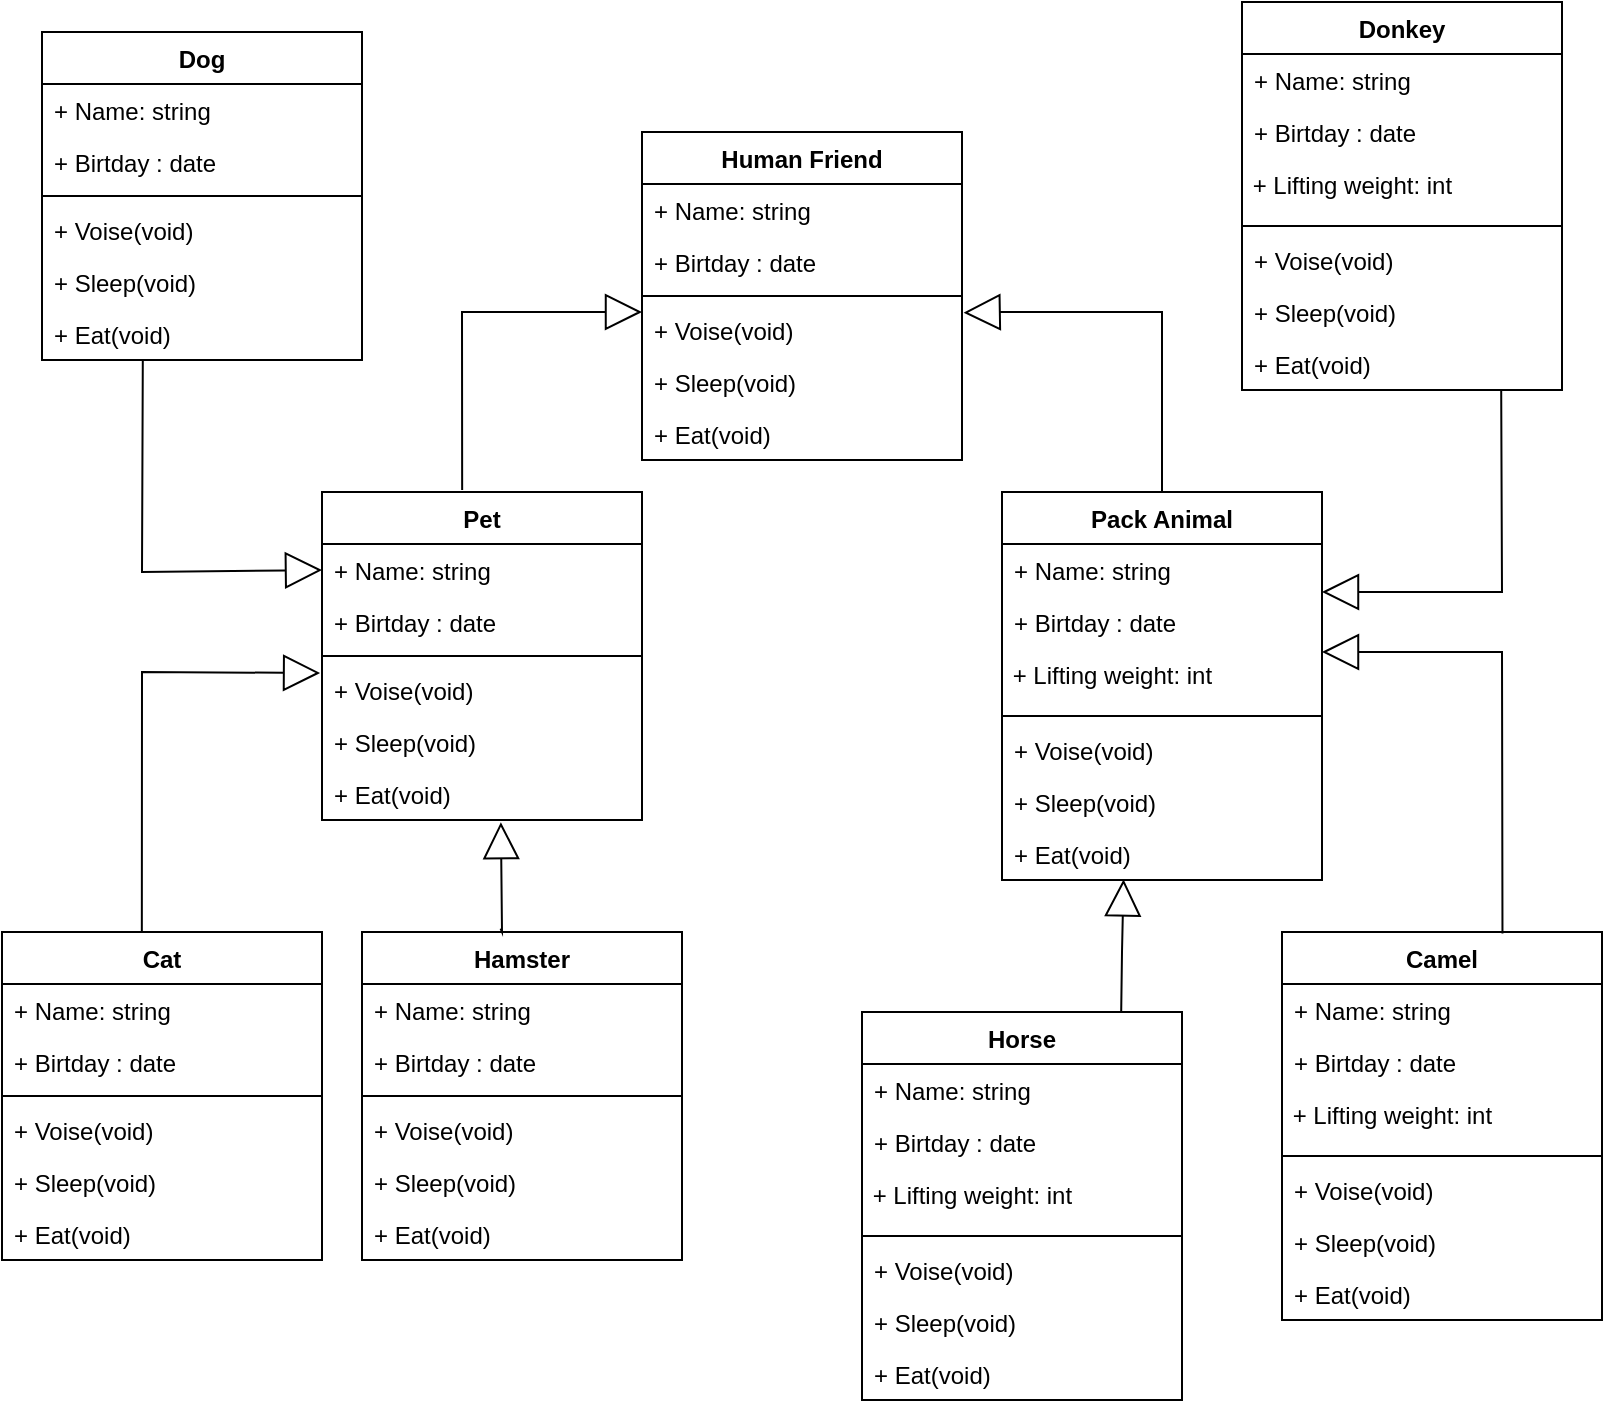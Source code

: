 <mxfile version="20.2.3" type="device"><diagram id="BELFeRx8ITS7L0INtMgh" name="Страница 1"><mxGraphModel dx="1296" dy="1018" grid="1" gridSize="10" guides="1" tooltips="1" connect="1" arrows="1" fold="1" page="1" pageScale="1" pageWidth="827" pageHeight="1169" math="0" shadow="0"><root><mxCell id="0"/><mxCell id="1" parent="0"/><mxCell id="L2nFu-p_jKRek-6cEa3V-8" value="Human Friend" style="swimlane;fontStyle=1;align=center;verticalAlign=top;childLayout=stackLayout;horizontal=1;startSize=26;horizontalStack=0;resizeParent=1;resizeParentMax=0;resizeLast=0;collapsible=1;marginBottom=0;" vertex="1" parent="1"><mxGeometry x="320" y="90" width="160" height="164" as="geometry"/></mxCell><mxCell id="L2nFu-p_jKRek-6cEa3V-9" value="+ Name: string" style="text;strokeColor=none;fillColor=none;align=left;verticalAlign=top;spacingLeft=4;spacingRight=4;overflow=hidden;rotatable=0;points=[[0,0.5],[1,0.5]];portConstraint=eastwest;" vertex="1" parent="L2nFu-p_jKRek-6cEa3V-8"><mxGeometry y="26" width="160" height="26" as="geometry"/></mxCell><mxCell id="L2nFu-p_jKRek-6cEa3V-10" value="+ Birtday : date" style="text;strokeColor=none;fillColor=none;align=left;verticalAlign=top;spacingLeft=4;spacingRight=4;overflow=hidden;rotatable=0;points=[[0,0.5],[1,0.5]];portConstraint=eastwest;" vertex="1" parent="L2nFu-p_jKRek-6cEa3V-8"><mxGeometry y="52" width="160" height="26" as="geometry"/></mxCell><mxCell id="L2nFu-p_jKRek-6cEa3V-11" value="" style="line;strokeWidth=1;fillColor=none;align=left;verticalAlign=middle;spacingTop=-1;spacingLeft=3;spacingRight=3;rotatable=0;labelPosition=right;points=[];portConstraint=eastwest;" vertex="1" parent="L2nFu-p_jKRek-6cEa3V-8"><mxGeometry y="78" width="160" height="8" as="geometry"/></mxCell><mxCell id="L2nFu-p_jKRek-6cEa3V-12" value="" style="endArrow=block;endSize=16;endFill=0;html=1;rounded=0;exitX=0.438;exitY=-0.006;exitDx=0;exitDy=0;exitPerimeter=0;" edge="1" parent="L2nFu-p_jKRek-6cEa3V-8" source="L2nFu-p_jKRek-6cEa3V-16"><mxGeometry x="0.665" y="-30" width="160" relative="1" as="geometry"><mxPoint x="-160" y="90" as="sourcePoint"/><mxPoint y="90" as="targetPoint"/><Array as="points"><mxPoint x="-90" y="90"/></Array><mxPoint as="offset"/></mxGeometry></mxCell><mxCell id="L2nFu-p_jKRek-6cEa3V-13" value="+ Voise(void)" style="text;strokeColor=none;fillColor=none;align=left;verticalAlign=top;spacingLeft=4;spacingRight=4;overflow=hidden;rotatable=0;points=[[0,0.5],[1,0.5]];portConstraint=eastwest;" vertex="1" parent="L2nFu-p_jKRek-6cEa3V-8"><mxGeometry y="86" width="160" height="26" as="geometry"/></mxCell><mxCell id="L2nFu-p_jKRek-6cEa3V-14" value="+ Sleep(void)" style="text;strokeColor=none;fillColor=none;align=left;verticalAlign=top;spacingLeft=4;spacingRight=4;overflow=hidden;rotatable=0;points=[[0,0.5],[1,0.5]];portConstraint=eastwest;" vertex="1" parent="L2nFu-p_jKRek-6cEa3V-8"><mxGeometry y="112" width="160" height="26" as="geometry"/></mxCell><mxCell id="L2nFu-p_jKRek-6cEa3V-15" value="+ Eat(void)" style="text;strokeColor=none;fillColor=none;align=left;verticalAlign=top;spacingLeft=4;spacingRight=4;overflow=hidden;rotatable=0;points=[[0,0.5],[1,0.5]];portConstraint=eastwest;" vertex="1" parent="L2nFu-p_jKRek-6cEa3V-8"><mxGeometry y="138" width="160" height="26" as="geometry"/></mxCell><mxCell id="L2nFu-p_jKRek-6cEa3V-16" value="Pet" style="swimlane;fontStyle=1;align=center;verticalAlign=top;childLayout=stackLayout;horizontal=1;startSize=26;horizontalStack=0;resizeParent=1;resizeParentMax=0;resizeLast=0;collapsible=1;marginBottom=0;" vertex="1" parent="1"><mxGeometry x="160" y="270" width="160" height="164" as="geometry"/></mxCell><mxCell id="L2nFu-p_jKRek-6cEa3V-17" value="+ Name: string" style="text;strokeColor=none;fillColor=none;align=left;verticalAlign=top;spacingLeft=4;spacingRight=4;overflow=hidden;rotatable=0;points=[[0,0.5],[1,0.5]];portConstraint=eastwest;" vertex="1" parent="L2nFu-p_jKRek-6cEa3V-16"><mxGeometry y="26" width="160" height="26" as="geometry"/></mxCell><mxCell id="L2nFu-p_jKRek-6cEa3V-18" value="+ Birtday : date" style="text;strokeColor=none;fillColor=none;align=left;verticalAlign=top;spacingLeft=4;spacingRight=4;overflow=hidden;rotatable=0;points=[[0,0.5],[1,0.5]];portConstraint=eastwest;" vertex="1" parent="L2nFu-p_jKRek-6cEa3V-16"><mxGeometry y="52" width="160" height="26" as="geometry"/></mxCell><mxCell id="L2nFu-p_jKRek-6cEa3V-19" value="" style="line;strokeWidth=1;fillColor=none;align=left;verticalAlign=middle;spacingTop=-1;spacingLeft=3;spacingRight=3;rotatable=0;labelPosition=right;points=[];portConstraint=eastwest;" vertex="1" parent="L2nFu-p_jKRek-6cEa3V-16"><mxGeometry y="78" width="160" height="8" as="geometry"/></mxCell><mxCell id="L2nFu-p_jKRek-6cEa3V-20" value="+ Voise(void)" style="text;strokeColor=none;fillColor=none;align=left;verticalAlign=top;spacingLeft=4;spacingRight=4;overflow=hidden;rotatable=0;points=[[0,0.5],[1,0.5]];portConstraint=eastwest;" vertex="1" parent="L2nFu-p_jKRek-6cEa3V-16"><mxGeometry y="86" width="160" height="26" as="geometry"/></mxCell><mxCell id="L2nFu-p_jKRek-6cEa3V-21" value="+ Sleep(void)" style="text;strokeColor=none;fillColor=none;align=left;verticalAlign=top;spacingLeft=4;spacingRight=4;overflow=hidden;rotatable=0;points=[[0,0.5],[1,0.5]];portConstraint=eastwest;" vertex="1" parent="L2nFu-p_jKRek-6cEa3V-16"><mxGeometry y="112" width="160" height="26" as="geometry"/></mxCell><mxCell id="L2nFu-p_jKRek-6cEa3V-22" value="+ Eat(void)" style="text;strokeColor=none;fillColor=none;align=left;verticalAlign=top;spacingLeft=4;spacingRight=4;overflow=hidden;rotatable=0;points=[[0,0.5],[1,0.5]];portConstraint=eastwest;" vertex="1" parent="L2nFu-p_jKRek-6cEa3V-16"><mxGeometry y="138" width="160" height="26" as="geometry"/></mxCell><mxCell id="L2nFu-p_jKRek-6cEa3V-23" value="Pack Animal" style="swimlane;fontStyle=1;align=center;verticalAlign=top;childLayout=stackLayout;horizontal=1;startSize=26;horizontalStack=0;resizeParent=1;resizeParentMax=0;resizeLast=0;collapsible=1;marginBottom=0;" vertex="1" parent="1"><mxGeometry x="500" y="270" width="160" height="194" as="geometry"/></mxCell><mxCell id="L2nFu-p_jKRek-6cEa3V-24" value="+ Name: string" style="text;strokeColor=none;fillColor=none;align=left;verticalAlign=top;spacingLeft=4;spacingRight=4;overflow=hidden;rotatable=0;points=[[0,0.5],[1,0.5]];portConstraint=eastwest;" vertex="1" parent="L2nFu-p_jKRek-6cEa3V-23"><mxGeometry y="26" width="160" height="26" as="geometry"/></mxCell><mxCell id="L2nFu-p_jKRek-6cEa3V-25" value="+ Birtday : date" style="text;strokeColor=none;fillColor=none;align=left;verticalAlign=top;spacingLeft=4;spacingRight=4;overflow=hidden;rotatable=0;points=[[0,0.5],[1,0.5]];portConstraint=eastwest;" vertex="1" parent="L2nFu-p_jKRek-6cEa3V-23"><mxGeometry y="52" width="160" height="26" as="geometry"/></mxCell><mxCell id="L2nFu-p_jKRek-6cEa3V-26" value="&amp;nbsp;+ Lifting weight: int" style="text;whiteSpace=wrap;html=1;" vertex="1" parent="L2nFu-p_jKRek-6cEa3V-23"><mxGeometry y="78" width="160" height="30" as="geometry"/></mxCell><mxCell id="L2nFu-p_jKRek-6cEa3V-27" value="" style="line;strokeWidth=1;fillColor=none;align=left;verticalAlign=middle;spacingTop=-1;spacingLeft=3;spacingRight=3;rotatable=0;labelPosition=right;points=[];portConstraint=eastwest;" vertex="1" parent="L2nFu-p_jKRek-6cEa3V-23"><mxGeometry y="108" width="160" height="8" as="geometry"/></mxCell><mxCell id="L2nFu-p_jKRek-6cEa3V-28" value="+ Voise(void)" style="text;strokeColor=none;fillColor=none;align=left;verticalAlign=top;spacingLeft=4;spacingRight=4;overflow=hidden;rotatable=0;points=[[0,0.5],[1,0.5]];portConstraint=eastwest;" vertex="1" parent="L2nFu-p_jKRek-6cEa3V-23"><mxGeometry y="116" width="160" height="26" as="geometry"/></mxCell><mxCell id="L2nFu-p_jKRek-6cEa3V-29" value="+ Sleep(void)" style="text;strokeColor=none;fillColor=none;align=left;verticalAlign=top;spacingLeft=4;spacingRight=4;overflow=hidden;rotatable=0;points=[[0,0.5],[1,0.5]];portConstraint=eastwest;" vertex="1" parent="L2nFu-p_jKRek-6cEa3V-23"><mxGeometry y="142" width="160" height="26" as="geometry"/></mxCell><mxCell id="L2nFu-p_jKRek-6cEa3V-30" value="+ Eat(void)" style="text;strokeColor=none;fillColor=none;align=left;verticalAlign=top;spacingLeft=4;spacingRight=4;overflow=hidden;rotatable=0;points=[[0,0.5],[1,0.5]];portConstraint=eastwest;" vertex="1" parent="L2nFu-p_jKRek-6cEa3V-23"><mxGeometry y="168" width="160" height="26" as="geometry"/></mxCell><mxCell id="L2nFu-p_jKRek-6cEa3V-31" value="" style="endArrow=block;endSize=16;endFill=0;html=1;rounded=0;entryX=1.005;entryY=0.166;entryDx=0;entryDy=0;entryPerimeter=0;exitX=0.5;exitY=0;exitDx=0;exitDy=0;" edge="1" parent="1" source="L2nFu-p_jKRek-6cEa3V-23" target="L2nFu-p_jKRek-6cEa3V-13"><mxGeometry x="0.413" y="-1" width="160" relative="1" as="geometry"><mxPoint x="630" y="290" as="sourcePoint"/><mxPoint x="700" y="140" as="targetPoint"/><Array as="points"><mxPoint x="580" y="230"/><mxPoint x="580" y="210"/><mxPoint x="580" y="180"/><mxPoint x="500" y="180"/></Array><mxPoint as="offset"/></mxGeometry></mxCell><mxCell id="L2nFu-p_jKRek-6cEa3V-32" value="Dog" style="swimlane;fontStyle=1;align=center;verticalAlign=top;childLayout=stackLayout;horizontal=1;startSize=26;horizontalStack=0;resizeParent=1;resizeParentMax=0;resizeLast=0;collapsible=1;marginBottom=0;" vertex="1" parent="1"><mxGeometry x="20" y="40" width="160" height="164" as="geometry"/></mxCell><mxCell id="L2nFu-p_jKRek-6cEa3V-33" value="+ Name: string" style="text;strokeColor=none;fillColor=none;align=left;verticalAlign=top;spacingLeft=4;spacingRight=4;overflow=hidden;rotatable=0;points=[[0,0.5],[1,0.5]];portConstraint=eastwest;" vertex="1" parent="L2nFu-p_jKRek-6cEa3V-32"><mxGeometry y="26" width="160" height="26" as="geometry"/></mxCell><mxCell id="L2nFu-p_jKRek-6cEa3V-34" value="+ Birtday : date" style="text;strokeColor=none;fillColor=none;align=left;verticalAlign=top;spacingLeft=4;spacingRight=4;overflow=hidden;rotatable=0;points=[[0,0.5],[1,0.5]];portConstraint=eastwest;" vertex="1" parent="L2nFu-p_jKRek-6cEa3V-32"><mxGeometry y="52" width="160" height="26" as="geometry"/></mxCell><mxCell id="L2nFu-p_jKRek-6cEa3V-35" value="" style="line;strokeWidth=1;fillColor=none;align=left;verticalAlign=middle;spacingTop=-1;spacingLeft=3;spacingRight=3;rotatable=0;labelPosition=right;points=[];portConstraint=eastwest;" vertex="1" parent="L2nFu-p_jKRek-6cEa3V-32"><mxGeometry y="78" width="160" height="8" as="geometry"/></mxCell><mxCell id="L2nFu-p_jKRek-6cEa3V-36" value="+ Voise(void)" style="text;strokeColor=none;fillColor=none;align=left;verticalAlign=top;spacingLeft=4;spacingRight=4;overflow=hidden;rotatable=0;points=[[0,0.5],[1,0.5]];portConstraint=eastwest;" vertex="1" parent="L2nFu-p_jKRek-6cEa3V-32"><mxGeometry y="86" width="160" height="26" as="geometry"/></mxCell><mxCell id="L2nFu-p_jKRek-6cEa3V-37" value="+ Sleep(void)" style="text;strokeColor=none;fillColor=none;align=left;verticalAlign=top;spacingLeft=4;spacingRight=4;overflow=hidden;rotatable=0;points=[[0,0.5],[1,0.5]];portConstraint=eastwest;" vertex="1" parent="L2nFu-p_jKRek-6cEa3V-32"><mxGeometry y="112" width="160" height="26" as="geometry"/></mxCell><mxCell id="L2nFu-p_jKRek-6cEa3V-38" value="+ Eat(void)" style="text;strokeColor=none;fillColor=none;align=left;verticalAlign=top;spacingLeft=4;spacingRight=4;overflow=hidden;rotatable=0;points=[[0,0.5],[1,0.5]];portConstraint=eastwest;" vertex="1" parent="L2nFu-p_jKRek-6cEa3V-32"><mxGeometry y="138" width="160" height="26" as="geometry"/></mxCell><mxCell id="L2nFu-p_jKRek-6cEa3V-39" value="Cat" style="swimlane;fontStyle=1;align=center;verticalAlign=top;childLayout=stackLayout;horizontal=1;startSize=26;horizontalStack=0;resizeParent=1;resizeParentMax=0;resizeLast=0;collapsible=1;marginBottom=0;" vertex="1" parent="1"><mxGeometry y="490" width="160" height="164" as="geometry"/></mxCell><mxCell id="L2nFu-p_jKRek-6cEa3V-40" value="+ Name: string" style="text;strokeColor=none;fillColor=none;align=left;verticalAlign=top;spacingLeft=4;spacingRight=4;overflow=hidden;rotatable=0;points=[[0,0.5],[1,0.5]];portConstraint=eastwest;" vertex="1" parent="L2nFu-p_jKRek-6cEa3V-39"><mxGeometry y="26" width="160" height="26" as="geometry"/></mxCell><mxCell id="L2nFu-p_jKRek-6cEa3V-41" value="+ Birtday : date" style="text;strokeColor=none;fillColor=none;align=left;verticalAlign=top;spacingLeft=4;spacingRight=4;overflow=hidden;rotatable=0;points=[[0,0.5],[1,0.5]];portConstraint=eastwest;" vertex="1" parent="L2nFu-p_jKRek-6cEa3V-39"><mxGeometry y="52" width="160" height="26" as="geometry"/></mxCell><mxCell id="L2nFu-p_jKRek-6cEa3V-42" value="" style="line;strokeWidth=1;fillColor=none;align=left;verticalAlign=middle;spacingTop=-1;spacingLeft=3;spacingRight=3;rotatable=0;labelPosition=right;points=[];portConstraint=eastwest;" vertex="1" parent="L2nFu-p_jKRek-6cEa3V-39"><mxGeometry y="78" width="160" height="8" as="geometry"/></mxCell><mxCell id="L2nFu-p_jKRek-6cEa3V-43" value="+ Voise(void)" style="text;strokeColor=none;fillColor=none;align=left;verticalAlign=top;spacingLeft=4;spacingRight=4;overflow=hidden;rotatable=0;points=[[0,0.5],[1,0.5]];portConstraint=eastwest;" vertex="1" parent="L2nFu-p_jKRek-6cEa3V-39"><mxGeometry y="86" width="160" height="26" as="geometry"/></mxCell><mxCell id="L2nFu-p_jKRek-6cEa3V-44" value="+ Sleep(void)" style="text;strokeColor=none;fillColor=none;align=left;verticalAlign=top;spacingLeft=4;spacingRight=4;overflow=hidden;rotatable=0;points=[[0,0.5],[1,0.5]];portConstraint=eastwest;" vertex="1" parent="L2nFu-p_jKRek-6cEa3V-39"><mxGeometry y="112" width="160" height="26" as="geometry"/></mxCell><mxCell id="L2nFu-p_jKRek-6cEa3V-45" value="+ Eat(void)" style="text;strokeColor=none;fillColor=none;align=left;verticalAlign=top;spacingLeft=4;spacingRight=4;overflow=hidden;rotatable=0;points=[[0,0.5],[1,0.5]];portConstraint=eastwest;" vertex="1" parent="L2nFu-p_jKRek-6cEa3V-39"><mxGeometry y="138" width="160" height="26" as="geometry"/></mxCell><mxCell id="L2nFu-p_jKRek-6cEa3V-46" value="Hamster" style="swimlane;fontStyle=1;align=center;verticalAlign=top;childLayout=stackLayout;horizontal=1;startSize=26;horizontalStack=0;resizeParent=1;resizeParentMax=0;resizeLast=0;collapsible=1;marginBottom=0;" vertex="1" parent="1"><mxGeometry x="180" y="490" width="160" height="164" as="geometry"/></mxCell><mxCell id="L2nFu-p_jKRek-6cEa3V-47" value="+ Name: string" style="text;strokeColor=none;fillColor=none;align=left;verticalAlign=top;spacingLeft=4;spacingRight=4;overflow=hidden;rotatable=0;points=[[0,0.5],[1,0.5]];portConstraint=eastwest;" vertex="1" parent="L2nFu-p_jKRek-6cEa3V-46"><mxGeometry y="26" width="160" height="26" as="geometry"/></mxCell><mxCell id="L2nFu-p_jKRek-6cEa3V-48" value="+ Birtday : date" style="text;strokeColor=none;fillColor=none;align=left;verticalAlign=top;spacingLeft=4;spacingRight=4;overflow=hidden;rotatable=0;points=[[0,0.5],[1,0.5]];portConstraint=eastwest;" vertex="1" parent="L2nFu-p_jKRek-6cEa3V-46"><mxGeometry y="52" width="160" height="26" as="geometry"/></mxCell><mxCell id="L2nFu-p_jKRek-6cEa3V-49" value="" style="line;strokeWidth=1;fillColor=none;align=left;verticalAlign=middle;spacingTop=-1;spacingLeft=3;spacingRight=3;rotatable=0;labelPosition=right;points=[];portConstraint=eastwest;" vertex="1" parent="L2nFu-p_jKRek-6cEa3V-46"><mxGeometry y="78" width="160" height="8" as="geometry"/></mxCell><mxCell id="L2nFu-p_jKRek-6cEa3V-50" value="+ Voise(void)" style="text;strokeColor=none;fillColor=none;align=left;verticalAlign=top;spacingLeft=4;spacingRight=4;overflow=hidden;rotatable=0;points=[[0,0.5],[1,0.5]];portConstraint=eastwest;" vertex="1" parent="L2nFu-p_jKRek-6cEa3V-46"><mxGeometry y="86" width="160" height="26" as="geometry"/></mxCell><mxCell id="L2nFu-p_jKRek-6cEa3V-51" value="+ Sleep(void)" style="text;strokeColor=none;fillColor=none;align=left;verticalAlign=top;spacingLeft=4;spacingRight=4;overflow=hidden;rotatable=0;points=[[0,0.5],[1,0.5]];portConstraint=eastwest;" vertex="1" parent="L2nFu-p_jKRek-6cEa3V-46"><mxGeometry y="112" width="160" height="26" as="geometry"/></mxCell><mxCell id="L2nFu-p_jKRek-6cEa3V-52" value="+ Eat(void)" style="text;strokeColor=none;fillColor=none;align=left;verticalAlign=top;spacingLeft=4;spacingRight=4;overflow=hidden;rotatable=0;points=[[0,0.5],[1,0.5]];portConstraint=eastwest;" vertex="1" parent="L2nFu-p_jKRek-6cEa3V-46"><mxGeometry y="138" width="160" height="26" as="geometry"/></mxCell><mxCell id="L2nFu-p_jKRek-6cEa3V-53" value="Camel" style="swimlane;fontStyle=1;align=center;verticalAlign=top;childLayout=stackLayout;horizontal=1;startSize=26;horizontalStack=0;resizeParent=1;resizeParentMax=0;resizeLast=0;collapsible=1;marginBottom=0;" vertex="1" parent="1"><mxGeometry x="640" y="490" width="160" height="194" as="geometry"/></mxCell><mxCell id="L2nFu-p_jKRek-6cEa3V-54" value="+ Name: string" style="text;strokeColor=none;fillColor=none;align=left;verticalAlign=top;spacingLeft=4;spacingRight=4;overflow=hidden;rotatable=0;points=[[0,0.5],[1,0.5]];portConstraint=eastwest;" vertex="1" parent="L2nFu-p_jKRek-6cEa3V-53"><mxGeometry y="26" width="160" height="26" as="geometry"/></mxCell><mxCell id="L2nFu-p_jKRek-6cEa3V-55" value="+ Birtday : date" style="text;strokeColor=none;fillColor=none;align=left;verticalAlign=top;spacingLeft=4;spacingRight=4;overflow=hidden;rotatable=0;points=[[0,0.5],[1,0.5]];portConstraint=eastwest;" vertex="1" parent="L2nFu-p_jKRek-6cEa3V-53"><mxGeometry y="52" width="160" height="26" as="geometry"/></mxCell><mxCell id="L2nFu-p_jKRek-6cEa3V-56" value="&amp;nbsp;+ Lifting weight: int" style="text;whiteSpace=wrap;html=1;" vertex="1" parent="L2nFu-p_jKRek-6cEa3V-53"><mxGeometry y="78" width="160" height="30" as="geometry"/></mxCell><mxCell id="L2nFu-p_jKRek-6cEa3V-57" value="" style="line;strokeWidth=1;fillColor=none;align=left;verticalAlign=middle;spacingTop=-1;spacingLeft=3;spacingRight=3;rotatable=0;labelPosition=right;points=[];portConstraint=eastwest;" vertex="1" parent="L2nFu-p_jKRek-6cEa3V-53"><mxGeometry y="108" width="160" height="8" as="geometry"/></mxCell><mxCell id="L2nFu-p_jKRek-6cEa3V-58" value="+ Voise(void)" style="text;strokeColor=none;fillColor=none;align=left;verticalAlign=top;spacingLeft=4;spacingRight=4;overflow=hidden;rotatable=0;points=[[0,0.5],[1,0.5]];portConstraint=eastwest;" vertex="1" parent="L2nFu-p_jKRek-6cEa3V-53"><mxGeometry y="116" width="160" height="26" as="geometry"/></mxCell><mxCell id="L2nFu-p_jKRek-6cEa3V-59" value="+ Sleep(void)" style="text;strokeColor=none;fillColor=none;align=left;verticalAlign=top;spacingLeft=4;spacingRight=4;overflow=hidden;rotatable=0;points=[[0,0.5],[1,0.5]];portConstraint=eastwest;" vertex="1" parent="L2nFu-p_jKRek-6cEa3V-53"><mxGeometry y="142" width="160" height="26" as="geometry"/></mxCell><mxCell id="L2nFu-p_jKRek-6cEa3V-60" value="+ Eat(void)" style="text;strokeColor=none;fillColor=none;align=left;verticalAlign=top;spacingLeft=4;spacingRight=4;overflow=hidden;rotatable=0;points=[[0,0.5],[1,0.5]];portConstraint=eastwest;" vertex="1" parent="L2nFu-p_jKRek-6cEa3V-53"><mxGeometry y="168" width="160" height="26" as="geometry"/></mxCell><mxCell id="L2nFu-p_jKRek-6cEa3V-61" value="Horse" style="swimlane;fontStyle=1;align=center;verticalAlign=top;childLayout=stackLayout;horizontal=1;startSize=26;horizontalStack=0;resizeParent=1;resizeParentMax=0;resizeLast=0;collapsible=1;marginBottom=0;" vertex="1" parent="1"><mxGeometry x="430" y="530" width="160" height="194" as="geometry"/></mxCell><mxCell id="L2nFu-p_jKRek-6cEa3V-62" value="+ Name: string" style="text;strokeColor=none;fillColor=none;align=left;verticalAlign=top;spacingLeft=4;spacingRight=4;overflow=hidden;rotatable=0;points=[[0,0.5],[1,0.5]];portConstraint=eastwest;" vertex="1" parent="L2nFu-p_jKRek-6cEa3V-61"><mxGeometry y="26" width="160" height="26" as="geometry"/></mxCell><mxCell id="L2nFu-p_jKRek-6cEa3V-63" value="+ Birtday : date" style="text;strokeColor=none;fillColor=none;align=left;verticalAlign=top;spacingLeft=4;spacingRight=4;overflow=hidden;rotatable=0;points=[[0,0.5],[1,0.5]];portConstraint=eastwest;" vertex="1" parent="L2nFu-p_jKRek-6cEa3V-61"><mxGeometry y="52" width="160" height="26" as="geometry"/></mxCell><mxCell id="L2nFu-p_jKRek-6cEa3V-64" value="&amp;nbsp;+ Lifting weight: int" style="text;whiteSpace=wrap;html=1;" vertex="1" parent="L2nFu-p_jKRek-6cEa3V-61"><mxGeometry y="78" width="160" height="30" as="geometry"/></mxCell><mxCell id="L2nFu-p_jKRek-6cEa3V-65" value="" style="line;strokeWidth=1;fillColor=none;align=left;verticalAlign=middle;spacingTop=-1;spacingLeft=3;spacingRight=3;rotatable=0;labelPosition=right;points=[];portConstraint=eastwest;" vertex="1" parent="L2nFu-p_jKRek-6cEa3V-61"><mxGeometry y="108" width="160" height="8" as="geometry"/></mxCell><mxCell id="L2nFu-p_jKRek-6cEa3V-66" value="+ Voise(void)" style="text;strokeColor=none;fillColor=none;align=left;verticalAlign=top;spacingLeft=4;spacingRight=4;overflow=hidden;rotatable=0;points=[[0,0.5],[1,0.5]];portConstraint=eastwest;" vertex="1" parent="L2nFu-p_jKRek-6cEa3V-61"><mxGeometry y="116" width="160" height="26" as="geometry"/></mxCell><mxCell id="L2nFu-p_jKRek-6cEa3V-67" value="+ Sleep(void)" style="text;strokeColor=none;fillColor=none;align=left;verticalAlign=top;spacingLeft=4;spacingRight=4;overflow=hidden;rotatable=0;points=[[0,0.5],[1,0.5]];portConstraint=eastwest;" vertex="1" parent="L2nFu-p_jKRek-6cEa3V-61"><mxGeometry y="142" width="160" height="26" as="geometry"/></mxCell><mxCell id="L2nFu-p_jKRek-6cEa3V-68" value="+ Eat(void)" style="text;strokeColor=none;fillColor=none;align=left;verticalAlign=top;spacingLeft=4;spacingRight=4;overflow=hidden;rotatable=0;points=[[0,0.5],[1,0.5]];portConstraint=eastwest;" vertex="1" parent="L2nFu-p_jKRek-6cEa3V-61"><mxGeometry y="168" width="160" height="26" as="geometry"/></mxCell><mxCell id="L2nFu-p_jKRek-6cEa3V-69" value="Donkey" style="swimlane;fontStyle=1;align=center;verticalAlign=top;childLayout=stackLayout;horizontal=1;startSize=26;horizontalStack=0;resizeParent=1;resizeParentMax=0;resizeLast=0;collapsible=1;marginBottom=0;" vertex="1" parent="1"><mxGeometry x="620" y="25" width="160" height="194" as="geometry"/></mxCell><mxCell id="L2nFu-p_jKRek-6cEa3V-70" value="+ Name: string" style="text;strokeColor=none;fillColor=none;align=left;verticalAlign=top;spacingLeft=4;spacingRight=4;overflow=hidden;rotatable=0;points=[[0,0.5],[1,0.5]];portConstraint=eastwest;" vertex="1" parent="L2nFu-p_jKRek-6cEa3V-69"><mxGeometry y="26" width="160" height="26" as="geometry"/></mxCell><mxCell id="L2nFu-p_jKRek-6cEa3V-71" value="+ Birtday : date" style="text;strokeColor=none;fillColor=none;align=left;verticalAlign=top;spacingLeft=4;spacingRight=4;overflow=hidden;rotatable=0;points=[[0,0.5],[1,0.5]];portConstraint=eastwest;" vertex="1" parent="L2nFu-p_jKRek-6cEa3V-69"><mxGeometry y="52" width="160" height="26" as="geometry"/></mxCell><mxCell id="L2nFu-p_jKRek-6cEa3V-72" value="&amp;nbsp;+ Lifting weight: int" style="text;whiteSpace=wrap;html=1;" vertex="1" parent="L2nFu-p_jKRek-6cEa3V-69"><mxGeometry y="78" width="160" height="30" as="geometry"/></mxCell><mxCell id="L2nFu-p_jKRek-6cEa3V-73" value="" style="line;strokeWidth=1;fillColor=none;align=left;verticalAlign=middle;spacingTop=-1;spacingLeft=3;spacingRight=3;rotatable=0;labelPosition=right;points=[];portConstraint=eastwest;" vertex="1" parent="L2nFu-p_jKRek-6cEa3V-69"><mxGeometry y="108" width="160" height="8" as="geometry"/></mxCell><mxCell id="L2nFu-p_jKRek-6cEa3V-74" value="+ Voise(void)" style="text;strokeColor=none;fillColor=none;align=left;verticalAlign=top;spacingLeft=4;spacingRight=4;overflow=hidden;rotatable=0;points=[[0,0.5],[1,0.5]];portConstraint=eastwest;" vertex="1" parent="L2nFu-p_jKRek-6cEa3V-69"><mxGeometry y="116" width="160" height="26" as="geometry"/></mxCell><mxCell id="L2nFu-p_jKRek-6cEa3V-75" value="+ Sleep(void)" style="text;strokeColor=none;fillColor=none;align=left;verticalAlign=top;spacingLeft=4;spacingRight=4;overflow=hidden;rotatable=0;points=[[0,0.5],[1,0.5]];portConstraint=eastwest;" vertex="1" parent="L2nFu-p_jKRek-6cEa3V-69"><mxGeometry y="142" width="160" height="26" as="geometry"/></mxCell><mxCell id="L2nFu-p_jKRek-6cEa3V-76" value="+ Eat(void)" style="text;strokeColor=none;fillColor=none;align=left;verticalAlign=top;spacingLeft=4;spacingRight=4;overflow=hidden;rotatable=0;points=[[0,0.5],[1,0.5]];portConstraint=eastwest;" vertex="1" parent="L2nFu-p_jKRek-6cEa3V-69"><mxGeometry y="168" width="160" height="26" as="geometry"/></mxCell><mxCell id="L2nFu-p_jKRek-6cEa3V-77" value="" style="endArrow=block;endSize=16;endFill=0;html=1;rounded=0;entryX=0;entryY=0.5;entryDx=0;entryDy=0;exitX=0.315;exitY=1.014;exitDx=0;exitDy=0;exitPerimeter=0;" edge="1" parent="1" source="L2nFu-p_jKRek-6cEa3V-38" target="L2nFu-p_jKRek-6cEa3V-17"><mxGeometry x="0.387" y="1" width="160" relative="1" as="geometry"><mxPoint x="40.08" y="359.016" as="sourcePoint"/><mxPoint x="130" y="270" as="targetPoint"/><Array as="points"><mxPoint x="70" y="310"/></Array><mxPoint as="offset"/></mxGeometry></mxCell><mxCell id="L2nFu-p_jKRek-6cEa3V-78" value="" style="endArrow=block;endSize=16;endFill=0;html=1;rounded=0;exitX=0.437;exitY=-0.003;exitDx=0;exitDy=0;exitPerimeter=0;entryX=-0.006;entryY=0.173;entryDx=0;entryDy=0;entryPerimeter=0;" edge="1" parent="1" source="L2nFu-p_jKRek-6cEa3V-39" target="L2nFu-p_jKRek-6cEa3V-20"><mxGeometry x="0.498" width="160" relative="1" as="geometry"><mxPoint x="55.08" y="449.016" as="sourcePoint"/><mxPoint x="145" y="360" as="targetPoint"/><Array as="points"><mxPoint x="70" y="360"/></Array><mxPoint as="offset"/></mxGeometry></mxCell><mxCell id="L2nFu-p_jKRek-6cEa3V-79" value="" style="endArrow=block;endSize=16;endFill=0;html=1;rounded=0;exitX=0.433;exitY=-0.01;exitDx=0;exitDy=0;exitPerimeter=0;entryX=0.559;entryY=1.042;entryDx=0;entryDy=0;entryPerimeter=0;" edge="1" parent="1" source="L2nFu-p_jKRek-6cEa3V-46" target="L2nFu-p_jKRek-6cEa3V-22"><mxGeometry x="-0.228" y="10" width="160" relative="1" as="geometry"><mxPoint x="260.08" y="299.016" as="sourcePoint"/><mxPoint x="410" y="460" as="targetPoint"/><Array as="points"><mxPoint x="250" y="490"/></Array><mxPoint as="offset"/></mxGeometry></mxCell><mxCell id="L2nFu-p_jKRek-6cEa3V-80" value="" style="endArrow=block;endSize=16;endFill=0;html=1;rounded=0;entryX=1;entryY=0.923;entryDx=0;entryDy=0;entryPerimeter=0;exitX=0.81;exitY=1.005;exitDx=0;exitDy=0;exitPerimeter=0;" edge="1" parent="1" source="L2nFu-p_jKRek-6cEa3V-76" target="L2nFu-p_jKRek-6cEa3V-24"><mxGeometry x="0.476" width="160" relative="1" as="geometry"><mxPoint x="700.08" y="343.016" as="sourcePoint"/><mxPoint x="790" y="254" as="targetPoint"/><Array as="points"><mxPoint x="750" y="320"/></Array><mxPoint as="offset"/></mxGeometry></mxCell><mxCell id="L2nFu-p_jKRek-6cEa3V-81" value="" style="endArrow=block;endSize=16;endFill=0;html=1;rounded=0;exitX=0.689;exitY=0.004;exitDx=0;exitDy=0;exitPerimeter=0;" edge="1" parent="1" source="L2nFu-p_jKRek-6cEa3V-53"><mxGeometry x="0.48" width="160" relative="1" as="geometry"><mxPoint x="730.08" y="433.996" as="sourcePoint"/><mxPoint x="660" y="350" as="targetPoint"/><Array as="points"><mxPoint x="750" y="350"/><mxPoint x="660" y="350"/></Array><mxPoint as="offset"/></mxGeometry></mxCell><mxCell id="L2nFu-p_jKRek-6cEa3V-82" value="" style="endArrow=block;endSize=16;endFill=0;html=1;rounded=0;exitX=0.81;exitY=-0.001;exitDx=0;exitDy=0;exitPerimeter=0;entryX=0.38;entryY=0.988;entryDx=0;entryDy=0;entryPerimeter=0;" edge="1" parent="1" source="L2nFu-p_jKRek-6cEa3V-61" target="L2nFu-p_jKRek-6cEa3V-30"><mxGeometry x="-0.099" width="160" relative="1" as="geometry"><mxPoint x="470.08" y="569.016" as="sourcePoint"/><mxPoint x="560" y="480" as="targetPoint"/><Array as="points"><mxPoint x="560" y="500"/></Array><mxPoint as="offset"/></mxGeometry></mxCell></root></mxGraphModel></diagram></mxfile>